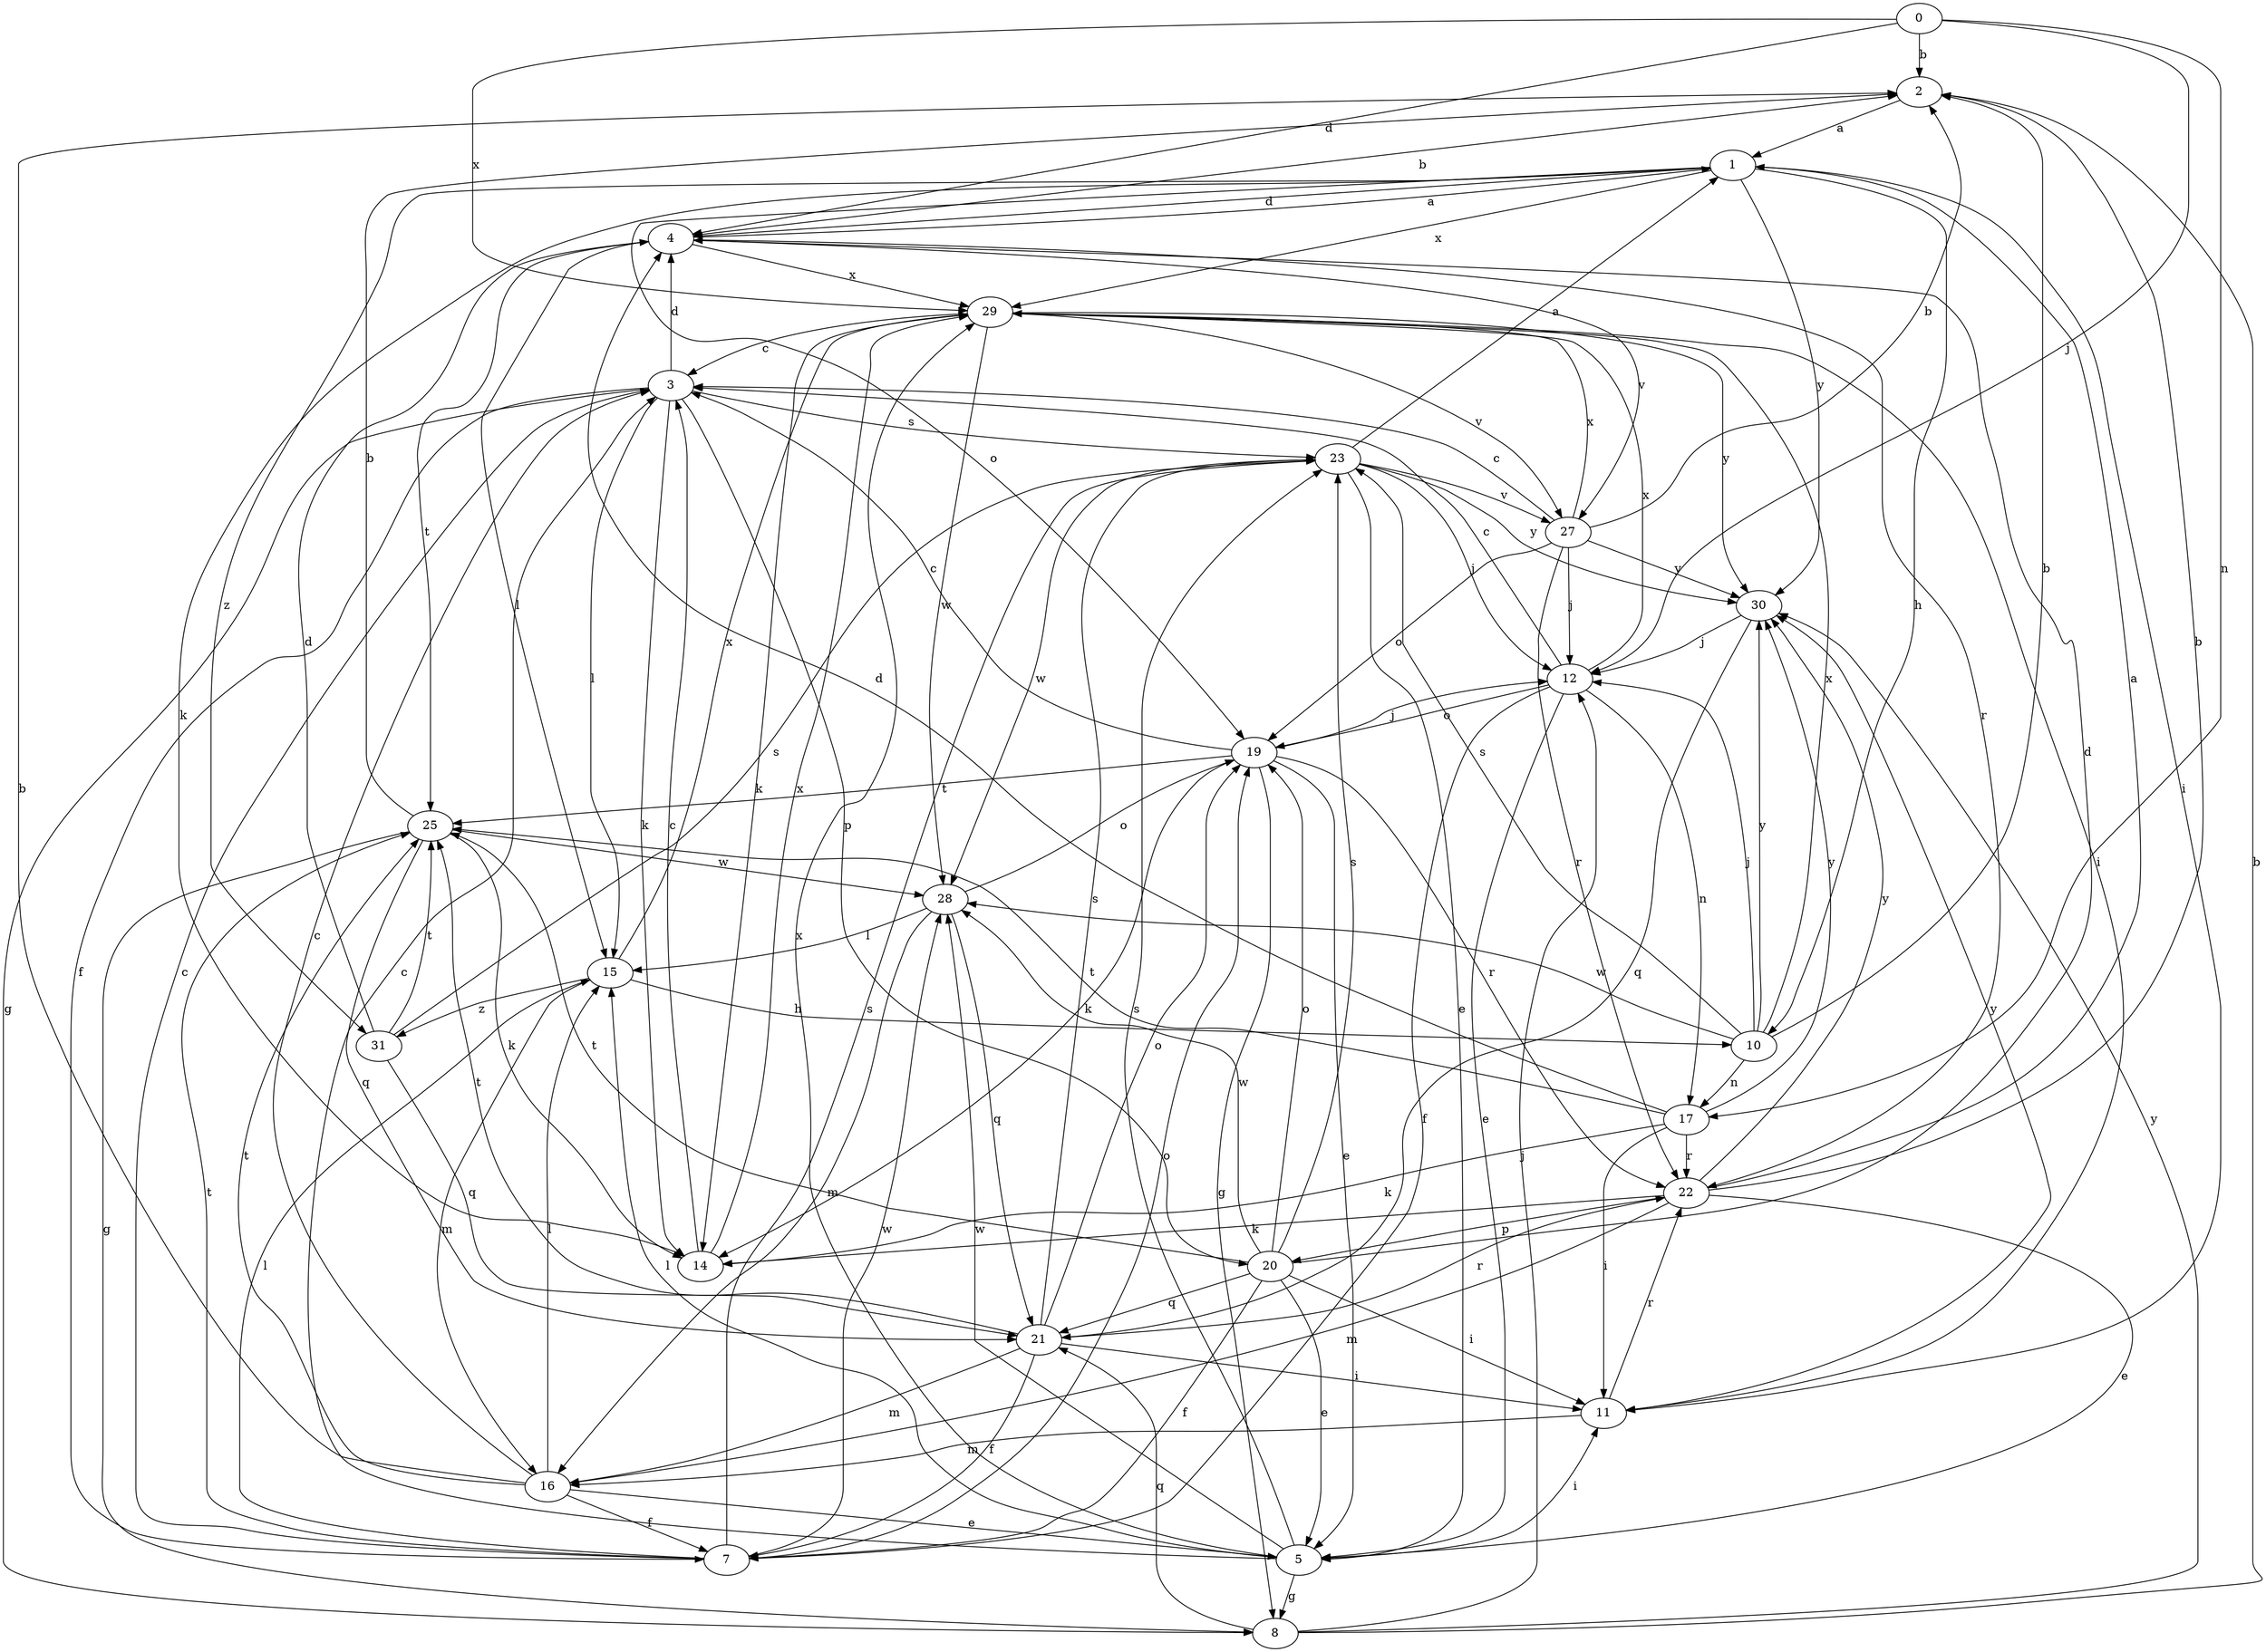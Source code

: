 strict digraph  {
0;
1;
2;
3;
4;
5;
7;
8;
10;
11;
12;
14;
15;
16;
17;
19;
20;
21;
22;
23;
25;
27;
28;
29;
30;
31;
0 -> 2  [label=b];
0 -> 4  [label=d];
0 -> 12  [label=j];
0 -> 17  [label=n];
0 -> 29  [label=x];
1 -> 4  [label=d];
1 -> 10  [label=h];
1 -> 11  [label=i];
1 -> 14  [label=k];
1 -> 19  [label=o];
1 -> 29  [label=x];
1 -> 30  [label=y];
1 -> 31  [label=z];
2 -> 1  [label=a];
3 -> 4  [label=d];
3 -> 7  [label=f];
3 -> 8  [label=g];
3 -> 14  [label=k];
3 -> 15  [label=l];
3 -> 20  [label=p];
3 -> 23  [label=s];
4 -> 1  [label=a];
4 -> 2  [label=b];
4 -> 15  [label=l];
4 -> 22  [label=r];
4 -> 25  [label=t];
4 -> 27  [label=v];
4 -> 29  [label=x];
5 -> 3  [label=c];
5 -> 8  [label=g];
5 -> 11  [label=i];
5 -> 15  [label=l];
5 -> 23  [label=s];
5 -> 28  [label=w];
5 -> 29  [label=x];
7 -> 3  [label=c];
7 -> 15  [label=l];
7 -> 19  [label=o];
7 -> 23  [label=s];
7 -> 25  [label=t];
7 -> 28  [label=w];
8 -> 2  [label=b];
8 -> 12  [label=j];
8 -> 21  [label=q];
8 -> 30  [label=y];
10 -> 2  [label=b];
10 -> 12  [label=j];
10 -> 17  [label=n];
10 -> 23  [label=s];
10 -> 28  [label=w];
10 -> 29  [label=x];
10 -> 30  [label=y];
11 -> 16  [label=m];
11 -> 22  [label=r];
11 -> 30  [label=y];
12 -> 3  [label=c];
12 -> 5  [label=e];
12 -> 7  [label=f];
12 -> 17  [label=n];
12 -> 19  [label=o];
12 -> 29  [label=x];
14 -> 3  [label=c];
14 -> 29  [label=x];
15 -> 10  [label=h];
15 -> 16  [label=m];
15 -> 29  [label=x];
15 -> 31  [label=z];
16 -> 2  [label=b];
16 -> 3  [label=c];
16 -> 5  [label=e];
16 -> 7  [label=f];
16 -> 15  [label=l];
16 -> 25  [label=t];
17 -> 4  [label=d];
17 -> 11  [label=i];
17 -> 14  [label=k];
17 -> 22  [label=r];
17 -> 25  [label=t];
17 -> 30  [label=y];
19 -> 3  [label=c];
19 -> 5  [label=e];
19 -> 8  [label=g];
19 -> 12  [label=j];
19 -> 14  [label=k];
19 -> 22  [label=r];
19 -> 25  [label=t];
20 -> 4  [label=d];
20 -> 5  [label=e];
20 -> 7  [label=f];
20 -> 11  [label=i];
20 -> 19  [label=o];
20 -> 21  [label=q];
20 -> 23  [label=s];
20 -> 25  [label=t];
20 -> 28  [label=w];
21 -> 7  [label=f];
21 -> 11  [label=i];
21 -> 16  [label=m];
21 -> 19  [label=o];
21 -> 22  [label=r];
21 -> 23  [label=s];
21 -> 25  [label=t];
22 -> 1  [label=a];
22 -> 2  [label=b];
22 -> 5  [label=e];
22 -> 14  [label=k];
22 -> 16  [label=m];
22 -> 20  [label=p];
22 -> 30  [label=y];
23 -> 1  [label=a];
23 -> 5  [label=e];
23 -> 12  [label=j];
23 -> 27  [label=v];
23 -> 28  [label=w];
23 -> 30  [label=y];
25 -> 2  [label=b];
25 -> 8  [label=g];
25 -> 14  [label=k];
25 -> 21  [label=q];
25 -> 28  [label=w];
27 -> 2  [label=b];
27 -> 3  [label=c];
27 -> 12  [label=j];
27 -> 19  [label=o];
27 -> 22  [label=r];
27 -> 29  [label=x];
27 -> 30  [label=y];
28 -> 15  [label=l];
28 -> 16  [label=m];
28 -> 19  [label=o];
28 -> 21  [label=q];
29 -> 3  [label=c];
29 -> 11  [label=i];
29 -> 14  [label=k];
29 -> 27  [label=v];
29 -> 28  [label=w];
29 -> 30  [label=y];
30 -> 12  [label=j];
30 -> 21  [label=q];
31 -> 4  [label=d];
31 -> 21  [label=q];
31 -> 23  [label=s];
31 -> 25  [label=t];
}
